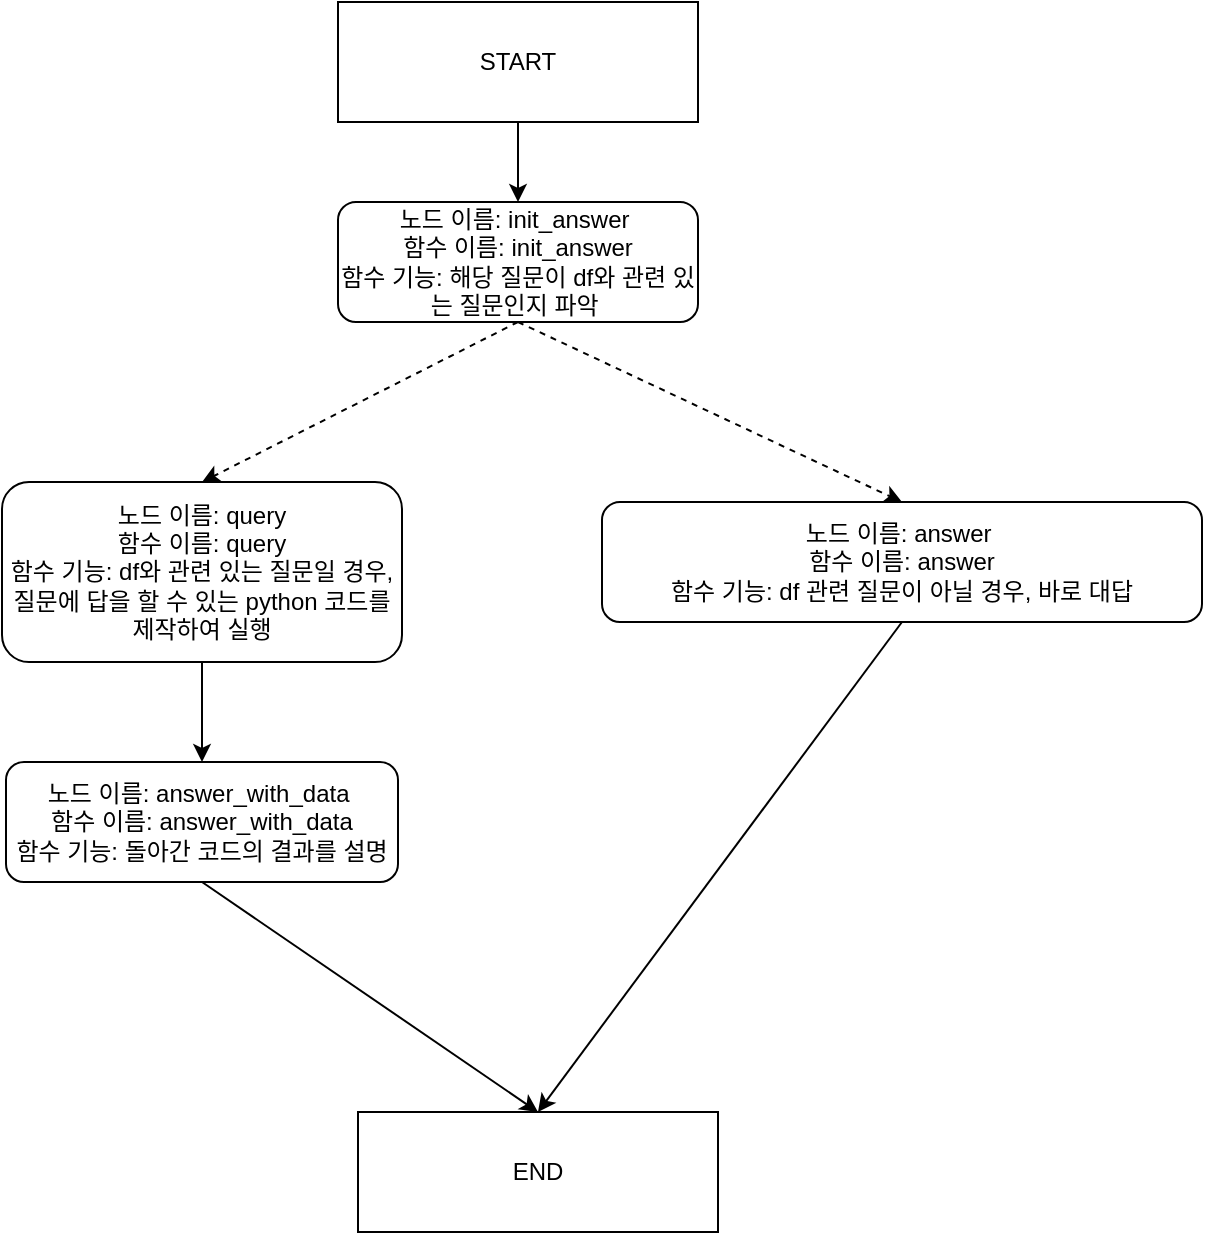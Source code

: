 <mxfile version="24.7.17" pages="2">
  <diagram name="페이지-1" id="bMWT93HtTcHStJ-j_K8N">
    <mxGraphModel dx="514" dy="574" grid="1" gridSize="10" guides="1" tooltips="1" connect="1" arrows="1" fold="1" page="1" pageScale="1" pageWidth="827" pageHeight="1169" math="0" shadow="0">
      <root>
        <mxCell id="0" />
        <mxCell id="1" parent="0" />
        <mxCell id="dfXG-Rer0-qYku5J6QMY-2" value="노드 이름: init_answer&amp;nbsp;&lt;div&gt;함수 이름: init_answer&lt;/div&gt;&lt;div&gt;함수 기능: 해당 질문이 df와 관련 있는 질문인지 파악&amp;nbsp;&lt;/div&gt;" style="rounded=1;whiteSpace=wrap;html=1;" vertex="1" parent="1">
          <mxGeometry x="358" y="230" width="180" height="60" as="geometry" />
        </mxCell>
        <mxCell id="dfXG-Rer0-qYku5J6QMY-6" value="노드 이름: query&lt;div&gt;함수 이름: query&lt;/div&gt;&lt;div&gt;함수 기능: df와 관련 있는 질문일 경우, 질문에 답을 할 수 있는 python 코드를 제작하여 실행&lt;/div&gt;" style="rounded=1;whiteSpace=wrap;html=1;" vertex="1" parent="1">
          <mxGeometry x="190" y="370" width="200" height="90" as="geometry" />
        </mxCell>
        <mxCell id="dfXG-Rer0-qYku5J6QMY-7" value="노드 이름: answer_with_data&amp;nbsp;&lt;div&gt;함수 이름:&amp;nbsp;answer_with_data&lt;/div&gt;&lt;div&gt;함수 기능: 돌아간 코드의 결과를 설명&lt;/div&gt;" style="rounded=1;whiteSpace=wrap;html=1;" vertex="1" parent="1">
          <mxGeometry x="192" y="510" width="196" height="60" as="geometry" />
        </mxCell>
        <mxCell id="dfXG-Rer0-qYku5J6QMY-8" value="노드 이름: answer&amp;nbsp;&lt;div&gt;함수 이름: answer&lt;/div&gt;&lt;div&gt;함수 기능: df 관련 질문이 아닐 경우, 바로 대답&lt;/div&gt;" style="rounded=1;whiteSpace=wrap;html=1;" vertex="1" parent="1">
          <mxGeometry x="490" y="380" width="300" height="60" as="geometry" />
        </mxCell>
        <mxCell id="dfXG-Rer0-qYku5J6QMY-9" value="END" style="rounded=0;whiteSpace=wrap;html=1;" vertex="1" parent="1">
          <mxGeometry x="368" y="685" width="180" height="60" as="geometry" />
        </mxCell>
        <mxCell id="dfXG-Rer0-qYku5J6QMY-15" value="" style="endArrow=classic;html=1;rounded=0;entryX=0.5;entryY=0;entryDx=0;entryDy=0;exitX=0.5;exitY=1;exitDx=0;exitDy=0;" edge="1" parent="1" source="dfXG-Rer0-qYku5J6QMY-8" target="dfXG-Rer0-qYku5J6QMY-9">
          <mxGeometry width="50" height="50" relative="1" as="geometry">
            <mxPoint x="638" y="430" as="sourcePoint" />
            <mxPoint x="478" y="400" as="targetPoint" />
          </mxGeometry>
        </mxCell>
        <mxCell id="dfXG-Rer0-qYku5J6QMY-16" value="" style="endArrow=classic;html=1;rounded=0;exitX=0.5;exitY=1;exitDx=0;exitDy=0;entryX=0.5;entryY=0;entryDx=0;entryDy=0;" edge="1" parent="1" source="dfXG-Rer0-qYku5J6QMY-7" target="dfXG-Rer0-qYku5J6QMY-9">
          <mxGeometry width="50" height="50" relative="1" as="geometry">
            <mxPoint x="428" y="450" as="sourcePoint" />
            <mxPoint x="478" y="400" as="targetPoint" />
          </mxGeometry>
        </mxCell>
        <mxCell id="dfXG-Rer0-qYku5J6QMY-17" value="" style="endArrow=classic;html=1;rounded=0;exitX=0.5;exitY=1;exitDx=0;exitDy=0;entryX=0.5;entryY=0;entryDx=0;entryDy=0;" edge="1" parent="1" source="dfXG-Rer0-qYku5J6QMY-6" target="dfXG-Rer0-qYku5J6QMY-7">
          <mxGeometry width="50" height="50" relative="1" as="geometry">
            <mxPoint x="428" y="450" as="sourcePoint" />
            <mxPoint x="478" y="400" as="targetPoint" />
          </mxGeometry>
        </mxCell>
        <mxCell id="dfXG-Rer0-qYku5J6QMY-19" value="" style="endArrow=classic;dashed=1;html=1;rounded=0;exitX=0.5;exitY=1;exitDx=0;exitDy=0;entryX=0.5;entryY=0;entryDx=0;entryDy=0;" edge="1" parent="1" source="dfXG-Rer0-qYku5J6QMY-2" target="dfXG-Rer0-qYku5J6QMY-6">
          <mxGeometry width="50" height="50" relative="1" as="geometry">
            <mxPoint x="438" y="70" as="sourcePoint" />
            <mxPoint x="288" y="315" as="targetPoint" />
          </mxGeometry>
        </mxCell>
        <mxCell id="dfXG-Rer0-qYku5J6QMY-20" value="" style="endArrow=classic;dashed=1;html=1;rounded=0;exitX=0.5;exitY=1;exitDx=0;exitDy=0;entryX=0.5;entryY=0;entryDx=0;entryDy=0;" edge="1" parent="1" source="dfXG-Rer0-qYku5J6QMY-2" target="dfXG-Rer0-qYku5J6QMY-8">
          <mxGeometry width="50" height="50" relative="1" as="geometry">
            <mxPoint x="408" y="280" as="sourcePoint" />
            <mxPoint x="638" y="370" as="targetPoint" />
          </mxGeometry>
        </mxCell>
        <mxCell id="dfXG-Rer0-qYku5J6QMY-22" value="" style="edgeStyle=orthogonalEdgeStyle;rounded=0;orthogonalLoop=1;jettySize=auto;html=1;" edge="1" parent="1" source="dfXG-Rer0-qYku5J6QMY-21" target="dfXG-Rer0-qYku5J6QMY-2">
          <mxGeometry relative="1" as="geometry" />
        </mxCell>
        <mxCell id="dfXG-Rer0-qYku5J6QMY-21" value="START" style="rounded=0;whiteSpace=wrap;html=1;" vertex="1" parent="1">
          <mxGeometry x="358" y="130" width="180" height="60" as="geometry" />
        </mxCell>
      </root>
    </mxGraphModel>
  </diagram>
  <diagram id="EFUaogxuQPC5bv3DmFa5" name="페이지-2">
    <mxGraphModel dx="588" dy="574" grid="1" gridSize="10" guides="1" tooltips="1" connect="1" arrows="1" fold="1" page="1" pageScale="1" pageWidth="827" pageHeight="1169" math="0" shadow="0">
      <root>
        <mxCell id="0" />
        <mxCell id="1" parent="0" />
        <mxCell id="i4go0tpHrczQ-Uj_lrIO-11" value="" style="edgeStyle=orthogonalEdgeStyle;rounded=0;orthogonalLoop=1;jettySize=auto;html=1;" edge="1" parent="1" source="i4go0tpHrczQ-Uj_lrIO-1" target="i4go0tpHrczQ-Uj_lrIO-10">
          <mxGeometry relative="1" as="geometry" />
        </mxCell>
        <mxCell id="i4go0tpHrczQ-Uj_lrIO-1" value="START" style="rounded=0;whiteSpace=wrap;html=1;" vertex="1" parent="1">
          <mxGeometry x="360" y="40" width="120" height="60" as="geometry" />
        </mxCell>
        <mxCell id="i4go0tpHrczQ-Uj_lrIO-17" value="" style="edgeStyle=orthogonalEdgeStyle;rounded=0;orthogonalLoop=1;jettySize=auto;html=1;" edge="1" parent="1" source="i4go0tpHrczQ-Uj_lrIO-2" target="i4go0tpHrczQ-Uj_lrIO-3">
          <mxGeometry relative="1" as="geometry" />
        </mxCell>
        <mxCell id="i4go0tpHrczQ-Uj_lrIO-2" value="노드 이름: query&lt;div&gt;함수 이름: excel_data&lt;/div&gt;&lt;div&gt;함수 기능:&amp;nbsp;&lt;span style=&quot;background-color: initial;&quot;&gt;df 관련 질문일 경우,&amp;nbsp;&lt;/span&gt;&lt;span style=&quot;background-color: initial;&quot;&gt;질문에 대한 python 코드 생성 후 실행&lt;/span&gt;&lt;/div&gt;" style="rounded=1;whiteSpace=wrap;html=1;" vertex="1" parent="1">
          <mxGeometry x="50" y="280" width="130" height="120" as="geometry" />
        </mxCell>
        <mxCell id="i4go0tpHrczQ-Uj_lrIO-3" value="노드 이름: answer_with_data&lt;div&gt;함수 이름: answer_with_data&lt;/div&gt;&lt;div&gt;함수 기능: 주어진 데이터를 설명&lt;/div&gt;" style="rounded=1;whiteSpace=wrap;html=1;" vertex="1" parent="1">
          <mxGeometry x="50" y="420" width="130" height="120" as="geometry" />
        </mxCell>
        <mxCell id="i4go0tpHrczQ-Uj_lrIO-4" value="노드 이름: plain_answer&lt;div&gt;&lt;div&gt;함수 이름: answer&lt;/div&gt;&lt;div&gt;함수 기능: 아무것과도 관련 없는 질문일 경우, llm 바로 활용&lt;/div&gt;&lt;/div&gt;" style="rounded=1;whiteSpace=wrap;html=1;" vertex="1" parent="1">
          <mxGeometry x="490" y="280" width="130" height="120" as="geometry" />
        </mxCell>
        <mxCell id="i4go0tpHrczQ-Uj_lrIO-6" value="노드 이름: excel_plot&lt;div&gt;&lt;div&gt;함수 이름:&amp;nbsp;&lt;span style=&quot;background-color: initial;&quot;&gt;plot_graph&lt;/span&gt;&lt;/div&gt;&lt;div&gt;함수 기능: 질문에 알맞은 python 코드 생성 후 실행&lt;/div&gt;&lt;/div&gt;" style="rounded=1;whiteSpace=wrap;html=1;" vertex="1" parent="1">
          <mxGeometry x="650" y="280" width="130" height="120" as="geometry" />
        </mxCell>
        <mxCell id="i4go0tpHrczQ-Uj_lrIO-7" value="노드 이름: rag&lt;div&gt;함수 이름:&amp;nbsp;&lt;span style=&quot;background-color: initial;&quot;&gt;retrieval&lt;/span&gt;&lt;/div&gt;&lt;div&gt;함수 기능: 관련 정보를 벡터화된 문서에서 검색&lt;/div&gt;" style="rounded=1;whiteSpace=wrap;html=1;" vertex="1" parent="1">
          <mxGeometry x="284" y="280" width="130" height="120" as="geometry" />
        </mxCell>
        <mxCell id="i4go0tpHrczQ-Uj_lrIO-8" value="노드 이름: answer_with_retrieved_data&lt;div&gt;함수 이름:&amp;nbsp;&lt;span style=&quot;background-color: initial;&quot;&gt;answer_with_retrieved_data&lt;/span&gt;&lt;/div&gt;&lt;div&gt;함수 기능: 들고 온 데이터를 기반으로 설명&lt;/div&gt;" style="rounded=1;whiteSpace=wrap;html=1;" vertex="1" parent="1">
          <mxGeometry x="234" y="420" width="230" height="120" as="geometry" />
        </mxCell>
        <mxCell id="i4go0tpHrczQ-Uj_lrIO-10" value="노드 이름: init_answer&lt;div&gt;함수 이름: init_answer&lt;/div&gt;&lt;div&gt;함수 기능: 질문을 알맞게 분류&lt;/div&gt;" style="rounded=1;whiteSpace=wrap;html=1;" vertex="1" parent="1">
          <mxGeometry x="312.5" y="140" width="215" height="60" as="geometry" />
        </mxCell>
        <mxCell id="i4go0tpHrczQ-Uj_lrIO-13" value="" style="endArrow=classic;dashed=1;html=1;rounded=0;entryX=0.5;entryY=0;entryDx=0;entryDy=0;exitX=0.5;exitY=1;exitDx=0;exitDy=0;" edge="1" parent="1" source="i4go0tpHrczQ-Uj_lrIO-10" target="i4go0tpHrczQ-Uj_lrIO-2">
          <mxGeometry width="50" height="50" relative="1" as="geometry">
            <mxPoint x="280" y="350" as="sourcePoint" />
            <mxPoint x="330" y="300" as="targetPoint" />
          </mxGeometry>
        </mxCell>
        <mxCell id="i4go0tpHrczQ-Uj_lrIO-14" value="" style="endArrow=classic;dashed=1;html=1;rounded=0;entryX=0.5;entryY=0;entryDx=0;entryDy=0;" edge="1" parent="1" target="i4go0tpHrczQ-Uj_lrIO-7">
          <mxGeometry width="50" height="50" relative="1" as="geometry">
            <mxPoint x="420" y="200" as="sourcePoint" />
            <mxPoint x="125" y="290" as="targetPoint" />
          </mxGeometry>
        </mxCell>
        <mxCell id="i4go0tpHrczQ-Uj_lrIO-15" value="" style="endArrow=classic;dashed=1;html=1;rounded=0;entryX=0.5;entryY=0;entryDx=0;entryDy=0;exitX=0.5;exitY=1;exitDx=0;exitDy=0;" edge="1" parent="1" source="i4go0tpHrczQ-Uj_lrIO-10" target="i4go0tpHrczQ-Uj_lrIO-6">
          <mxGeometry width="50" height="50" relative="1" as="geometry">
            <mxPoint x="430" y="210" as="sourcePoint" />
            <mxPoint x="305" y="290" as="targetPoint" />
          </mxGeometry>
        </mxCell>
        <mxCell id="i4go0tpHrczQ-Uj_lrIO-16" value="" style="endArrow=classic;dashed=1;html=1;rounded=0;entryX=0.5;entryY=0;entryDx=0;entryDy=0;exitX=0.5;exitY=1;exitDx=0;exitDy=0;" edge="1" parent="1" source="i4go0tpHrczQ-Uj_lrIO-10" target="i4go0tpHrczQ-Uj_lrIO-4">
          <mxGeometry width="50" height="50" relative="1" as="geometry">
            <mxPoint x="430" y="210" as="sourcePoint" />
            <mxPoint x="555" y="290" as="targetPoint" />
          </mxGeometry>
        </mxCell>
        <mxCell id="i4go0tpHrczQ-Uj_lrIO-20" value="" style="endArrow=classic;html=1;rounded=0;exitX=0.5;exitY=1;exitDx=0;exitDy=0;entryX=0.5;entryY=0;entryDx=0;entryDy=0;" edge="1" parent="1" source="i4go0tpHrczQ-Uj_lrIO-7" target="i4go0tpHrczQ-Uj_lrIO-8">
          <mxGeometry width="50" height="50" relative="1" as="geometry">
            <mxPoint x="330" y="350" as="sourcePoint" />
            <mxPoint x="380" y="300" as="targetPoint" />
          </mxGeometry>
        </mxCell>
        <mxCell id="i4go0tpHrczQ-Uj_lrIO-21" value="END" style="rounded=0;whiteSpace=wrap;html=1;" vertex="1" parent="1">
          <mxGeometry x="354" y="630" width="120" height="60" as="geometry" />
        </mxCell>
        <mxCell id="i4go0tpHrczQ-Uj_lrIO-22" value="" style="endArrow=classic;html=1;rounded=0;exitX=0.5;exitY=1;exitDx=0;exitDy=0;entryX=0.5;entryY=0;entryDx=0;entryDy=0;" edge="1" parent="1" source="i4go0tpHrczQ-Uj_lrIO-8" target="i4go0tpHrczQ-Uj_lrIO-21">
          <mxGeometry width="50" height="50" relative="1" as="geometry">
            <mxPoint x="430" y="670" as="sourcePoint" />
            <mxPoint x="420" y="580" as="targetPoint" />
          </mxGeometry>
        </mxCell>
        <mxCell id="i4go0tpHrczQ-Uj_lrIO-23" value="" style="endArrow=classic;html=1;rounded=0;exitX=0.5;exitY=1;exitDx=0;exitDy=0;entryX=0.5;entryY=0;entryDx=0;entryDy=0;" edge="1" parent="1" source="i4go0tpHrczQ-Uj_lrIO-3" target="i4go0tpHrczQ-Uj_lrIO-21">
          <mxGeometry width="50" height="50" relative="1" as="geometry">
            <mxPoint x="140" y="545" as="sourcePoint" />
            <mxPoint x="211" y="585" as="targetPoint" />
          </mxGeometry>
        </mxCell>
        <mxCell id="i4go0tpHrczQ-Uj_lrIO-24" value="" style="endArrow=classic;html=1;rounded=0;exitX=0.5;exitY=1;exitDx=0;exitDy=0;entryX=0.5;entryY=0;entryDx=0;entryDy=0;" edge="1" parent="1" source="i4go0tpHrczQ-Uj_lrIO-4" target="i4go0tpHrczQ-Uj_lrIO-21">
          <mxGeometry width="50" height="50" relative="1" as="geometry">
            <mxPoint x="580" y="590" as="sourcePoint" />
            <mxPoint x="630" y="540" as="targetPoint" />
          </mxGeometry>
        </mxCell>
        <mxCell id="i4go0tpHrczQ-Uj_lrIO-25" value="" style="endArrow=classic;html=1;rounded=0;exitX=0.5;exitY=1;exitDx=0;exitDy=0;entryX=0.5;entryY=0;entryDx=0;entryDy=0;" edge="1" parent="1" source="i4go0tpHrczQ-Uj_lrIO-6" target="i4go0tpHrczQ-Uj_lrIO-21">
          <mxGeometry width="50" height="50" relative="1" as="geometry">
            <mxPoint x="711" y="380" as="sourcePoint" />
            <mxPoint x="420" y="630" as="targetPoint" />
          </mxGeometry>
        </mxCell>
      </root>
    </mxGraphModel>
  </diagram>
</mxfile>
